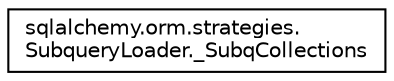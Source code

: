 digraph "Graphical Class Hierarchy"
{
 // LATEX_PDF_SIZE
  edge [fontname="Helvetica",fontsize="10",labelfontname="Helvetica",labelfontsize="10"];
  node [fontname="Helvetica",fontsize="10",shape=record];
  rankdir="LR";
  Node0 [label="sqlalchemy.orm.strategies.\lSubqueryLoader._SubqCollections",height=0.2,width=0.4,color="black", fillcolor="white", style="filled",URL="$classsqlalchemy_1_1orm_1_1strategies_1_1SubqueryLoader_1_1__SubqCollections.html",tooltip=" "];
}
